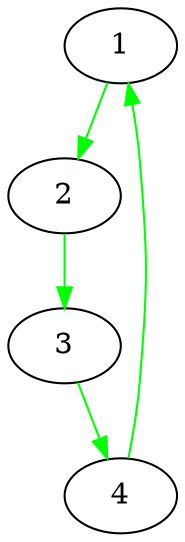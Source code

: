 digraph 1932057318400 {
	1 [label=1]
	2 [label=2]
	3 [label=3]
	4 [label=4]
	1 -> 2 [color=green]
	2 -> 3 [color=green]
	3 -> 4 [color=green]
	4 -> 1 [color=green]
}
